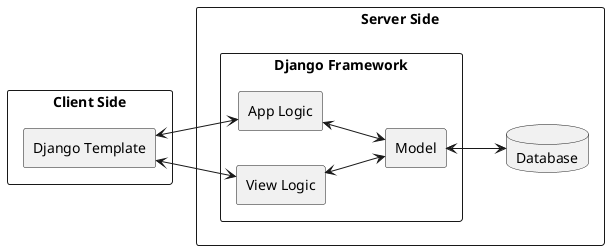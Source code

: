 @startuml

left to right direction

rectangle "Client Side" as C {
    rectangle "Django Template" as DT
}

rectangle "Server Side" as S {
    rectangle "Django Framework" as DF {
        rectangle "App Logic" as AL
        rectangle "View Logic" as VL
        rectangle "Model" as M
    }
    database "Database" as DB
}

DT <--> AL
DT <--> VL
AL <--> M
VL <--> M
M <--> DB

@enduml